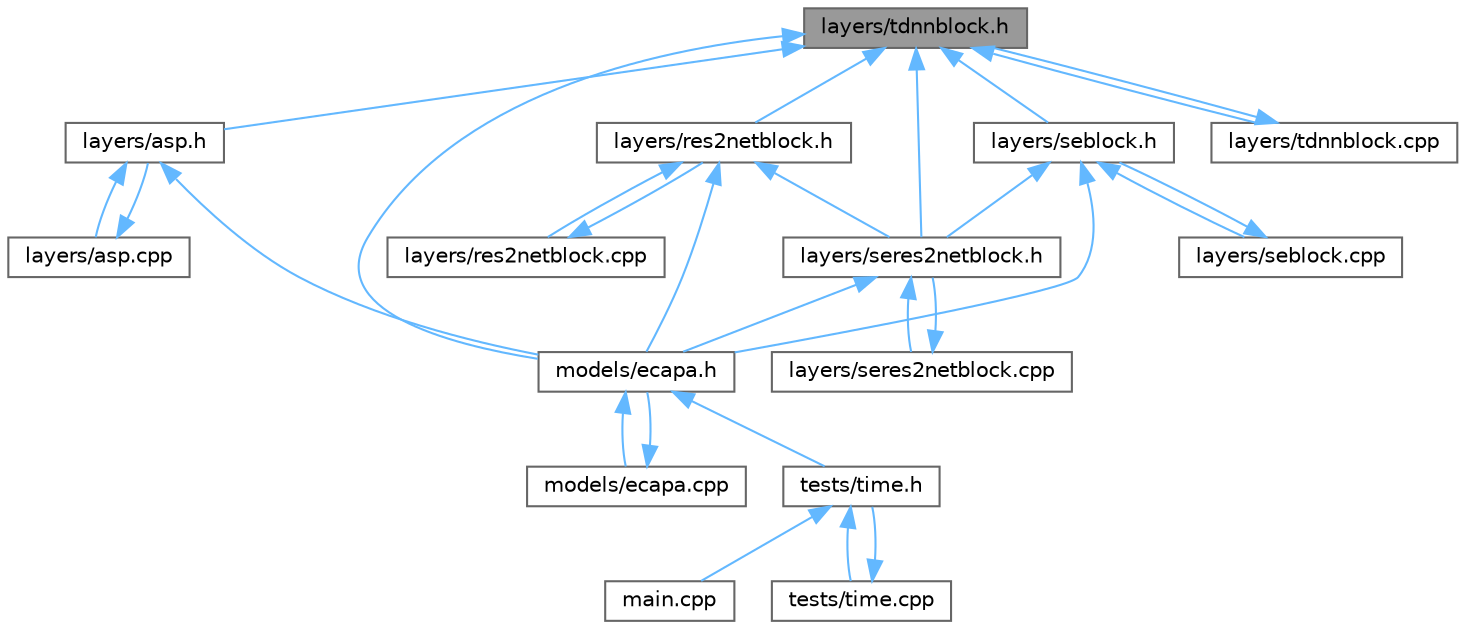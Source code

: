 digraph "layers/tdnnblock.h"
{
 // LATEX_PDF_SIZE
  bgcolor="transparent";
  edge [fontname=Helvetica,fontsize=10,labelfontname=Helvetica,labelfontsize=10];
  node [fontname=Helvetica,fontsize=10,shape=box,height=0.2,width=0.4];
  Node1 [id="Node000001",label="layers/tdnnblock.h",height=0.2,width=0.4,color="gray40", fillcolor="grey60", style="filled", fontcolor="black",tooltip=" "];
  Node1 -> Node2 [id="edge1_Node000001_Node000002",dir="back",color="steelblue1",style="solid",tooltip=" "];
  Node2 [id="Node000002",label="layers/asp.h",height=0.2,width=0.4,color="grey40", fillcolor="white", style="filled",URL="$asp_8h.html",tooltip=" "];
  Node2 -> Node3 [id="edge2_Node000002_Node000003",dir="back",color="steelblue1",style="solid",tooltip=" "];
  Node3 [id="Node000003",label="layers/asp.cpp",height=0.2,width=0.4,color="grey40", fillcolor="white", style="filled",URL="$asp_8cpp.html",tooltip=" "];
  Node3 -> Node2 [id="edge3_Node000003_Node000002",dir="back",color="steelblue1",style="solid",tooltip=" "];
  Node2 -> Node4 [id="edge4_Node000002_Node000004",dir="back",color="steelblue1",style="solid",tooltip=" "];
  Node4 [id="Node000004",label="models/ecapa.h",height=0.2,width=0.4,color="grey40", fillcolor="white", style="filled",URL="$ecapa_8h.html",tooltip=" "];
  Node4 -> Node5 [id="edge5_Node000004_Node000005",dir="back",color="steelblue1",style="solid",tooltip=" "];
  Node5 [id="Node000005",label="models/ecapa.cpp",height=0.2,width=0.4,color="grey40", fillcolor="white", style="filled",URL="$ecapa_8cpp.html",tooltip=" "];
  Node5 -> Node4 [id="edge6_Node000005_Node000004",dir="back",color="steelblue1",style="solid",tooltip=" "];
  Node4 -> Node6 [id="edge7_Node000004_Node000006",dir="back",color="steelblue1",style="solid",tooltip=" "];
  Node6 [id="Node000006",label="tests/time.h",height=0.2,width=0.4,color="grey40", fillcolor="white", style="filled",URL="$time_8h_source.html",tooltip=" "];
  Node6 -> Node7 [id="edge8_Node000006_Node000007",dir="back",color="steelblue1",style="solid",tooltip=" "];
  Node7 [id="Node000007",label="main.cpp",height=0.2,width=0.4,color="grey40", fillcolor="white", style="filled",URL="$main_8cpp_source.html",tooltip=" "];
  Node6 -> Node8 [id="edge9_Node000006_Node000008",dir="back",color="steelblue1",style="solid",tooltip=" "];
  Node8 [id="Node000008",label="tests/time.cpp",height=0.2,width=0.4,color="grey40", fillcolor="white", style="filled",URL="$time_8cpp_source.html",tooltip=" "];
  Node8 -> Node6 [id="edge10_Node000008_Node000006",dir="back",color="steelblue1",style="solid",tooltip=" "];
  Node1 -> Node9 [id="edge11_Node000001_Node000009",dir="back",color="steelblue1",style="solid",tooltip=" "];
  Node9 [id="Node000009",label="layers/res2netblock.h",height=0.2,width=0.4,color="grey40", fillcolor="white", style="filled",URL="$res2netblock_8h.html",tooltip=" "];
  Node9 -> Node10 [id="edge12_Node000009_Node000010",dir="back",color="steelblue1",style="solid",tooltip=" "];
  Node10 [id="Node000010",label="layers/res2netblock.cpp",height=0.2,width=0.4,color="grey40", fillcolor="white", style="filled",URL="$res2netblock_8cpp.html",tooltip=" "];
  Node10 -> Node9 [id="edge13_Node000010_Node000009",dir="back",color="steelblue1",style="solid",tooltip=" "];
  Node9 -> Node11 [id="edge14_Node000009_Node000011",dir="back",color="steelblue1",style="solid",tooltip=" "];
  Node11 [id="Node000011",label="layers/seres2netblock.h",height=0.2,width=0.4,color="grey40", fillcolor="white", style="filled",URL="$seres2netblock_8h.html",tooltip=" "];
  Node11 -> Node12 [id="edge15_Node000011_Node000012",dir="back",color="steelblue1",style="solid",tooltip=" "];
  Node12 [id="Node000012",label="layers/seres2netblock.cpp",height=0.2,width=0.4,color="grey40", fillcolor="white", style="filled",URL="$seres2netblock_8cpp.html",tooltip=" "];
  Node12 -> Node11 [id="edge16_Node000012_Node000011",dir="back",color="steelblue1",style="solid",tooltip=" "];
  Node11 -> Node4 [id="edge17_Node000011_Node000004",dir="back",color="steelblue1",style="solid",tooltip=" "];
  Node9 -> Node4 [id="edge18_Node000009_Node000004",dir="back",color="steelblue1",style="solid",tooltip=" "];
  Node1 -> Node13 [id="edge19_Node000001_Node000013",dir="back",color="steelblue1",style="solid",tooltip=" "];
  Node13 [id="Node000013",label="layers/seblock.h",height=0.2,width=0.4,color="grey40", fillcolor="white", style="filled",URL="$seblock_8h.html",tooltip=" "];
  Node13 -> Node14 [id="edge20_Node000013_Node000014",dir="back",color="steelblue1",style="solid",tooltip=" "];
  Node14 [id="Node000014",label="layers/seblock.cpp",height=0.2,width=0.4,color="grey40", fillcolor="white", style="filled",URL="$seblock_8cpp.html",tooltip=" "];
  Node14 -> Node13 [id="edge21_Node000014_Node000013",dir="back",color="steelblue1",style="solid",tooltip=" "];
  Node13 -> Node11 [id="edge22_Node000013_Node000011",dir="back",color="steelblue1",style="solid",tooltip=" "];
  Node13 -> Node4 [id="edge23_Node000013_Node000004",dir="back",color="steelblue1",style="solid",tooltip=" "];
  Node1 -> Node11 [id="edge24_Node000001_Node000011",dir="back",color="steelblue1",style="solid",tooltip=" "];
  Node1 -> Node15 [id="edge25_Node000001_Node000015",dir="back",color="steelblue1",style="solid",tooltip=" "];
  Node15 [id="Node000015",label="layers/tdnnblock.cpp",height=0.2,width=0.4,color="grey40", fillcolor="white", style="filled",URL="$tdnnblock_8cpp.html",tooltip=" "];
  Node15 -> Node1 [id="edge26_Node000015_Node000001",dir="back",color="steelblue1",style="solid",tooltip=" "];
  Node1 -> Node4 [id="edge27_Node000001_Node000004",dir="back",color="steelblue1",style="solid",tooltip=" "];
}
